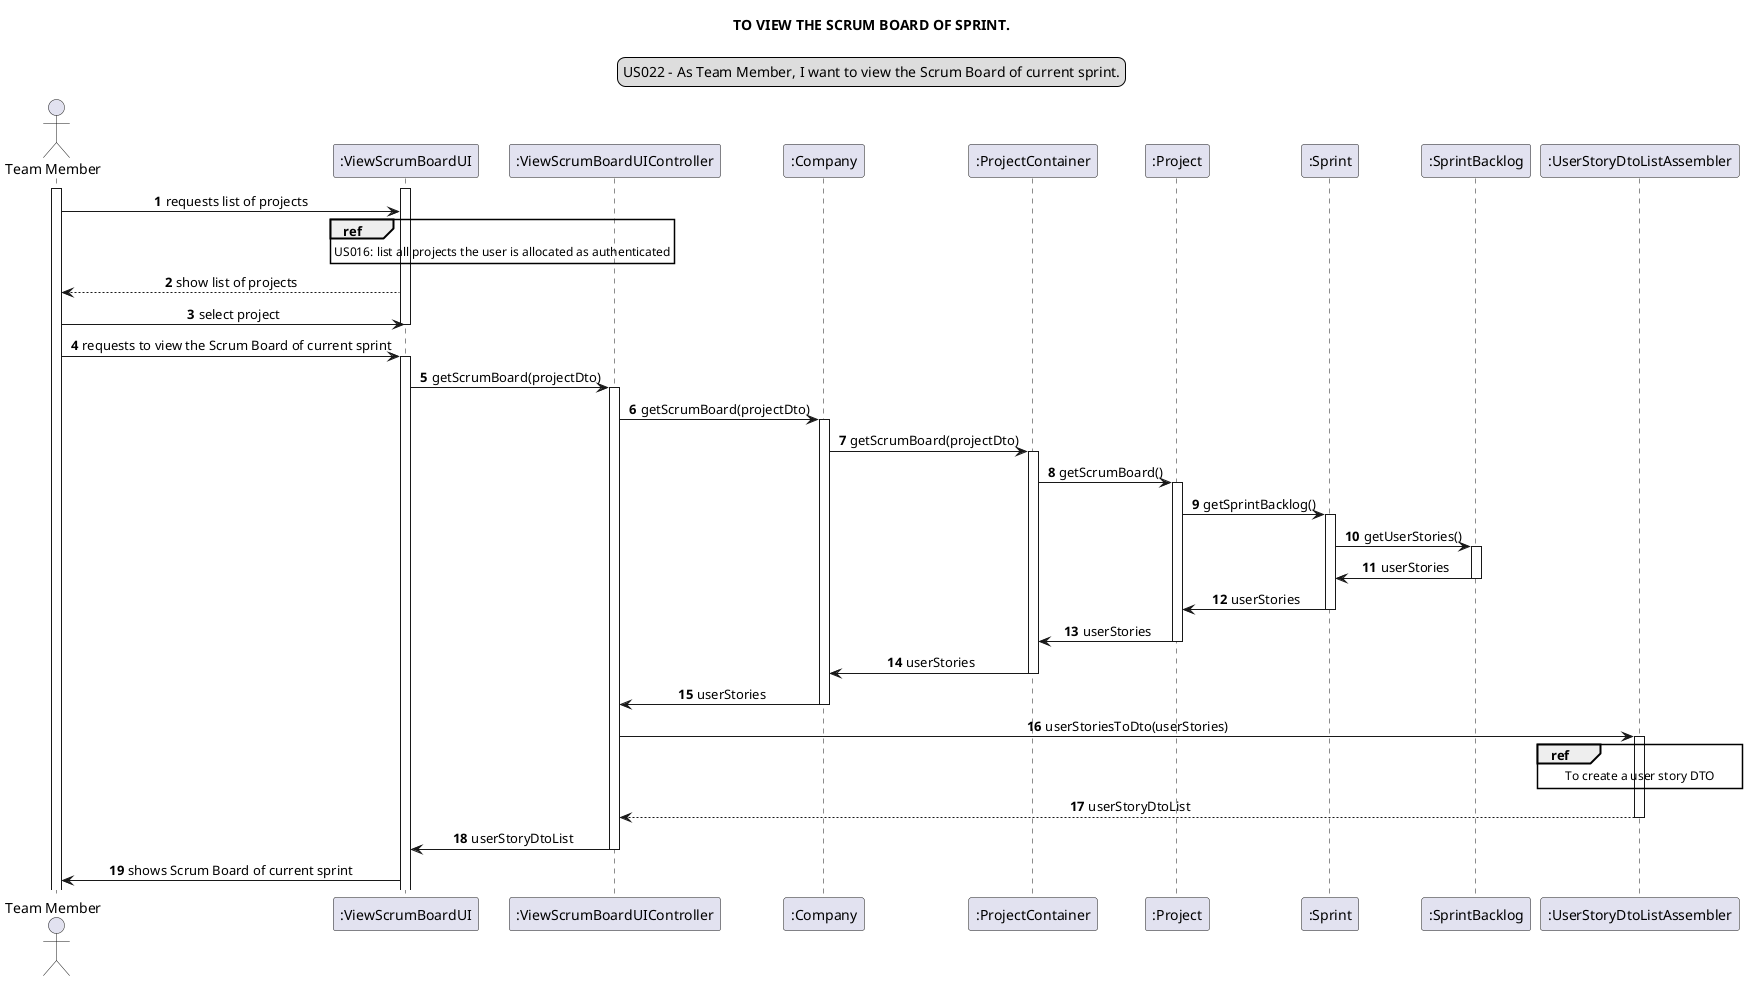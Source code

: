@startuml
skinparam sequenceMessageAlign center
title TO VIEW THE SCRUM BOARD OF SPRINT.
legend top
US022 - As Team Member, I want to view the Scrum Board of current sprint.
end legend
autonumber
actor "Team Member" as member
participant ":ViewScrumBoardUI" as ui
participant ":ViewScrumBoardUIController" as controller
participant ":Company" as company
participant ":ProjectContainer" as projectContainer
participant ":Project" as project
participant ":Sprint" as sprint
participant ":SprintBacklog" as backlog
participant ":UserStoryDtoListAssembler" as dto


activate member
activate ui
member -> ui : requests list of projects
ref over ui: US016: list all projects the user is allocated as authenticated
ui --> member : show list of projects
member -> ui : select project
deactivate ui
member -> ui : requests to view the Scrum Board of current sprint
activate ui
ui -> controller : getScrumBoard(projectDto)
activate controller
controller -> company : getScrumBoard(projectDto)
activate company
company -> projectContainer : getScrumBoard(projectDto)
activate projectContainer
projectContainer -> project: getScrumBoard()
activate project
project -> sprint : getSprintBacklog()
activate sprint
sprint -> backlog: getUserStories()
activate backlog
backlog -> sprint: userStories
deactivate backlog
sprint -> project : userStories
deactivate sprint
project -> projectContainer : userStories
deactivate project
projectContainer -> company : userStories
deactivate projectContainer
company-> controller : userStories
deactivate company
controller-> dto : userStoriesToDto(userStories)
ref over dto: To create a user story DTO
activate dto
dto --> controller : userStoryDtoList
deactivate dto
controller -> ui : userStoryDtoList
deactivate controller
ui -> member : shows Scrum Board of current sprint

@enduml
